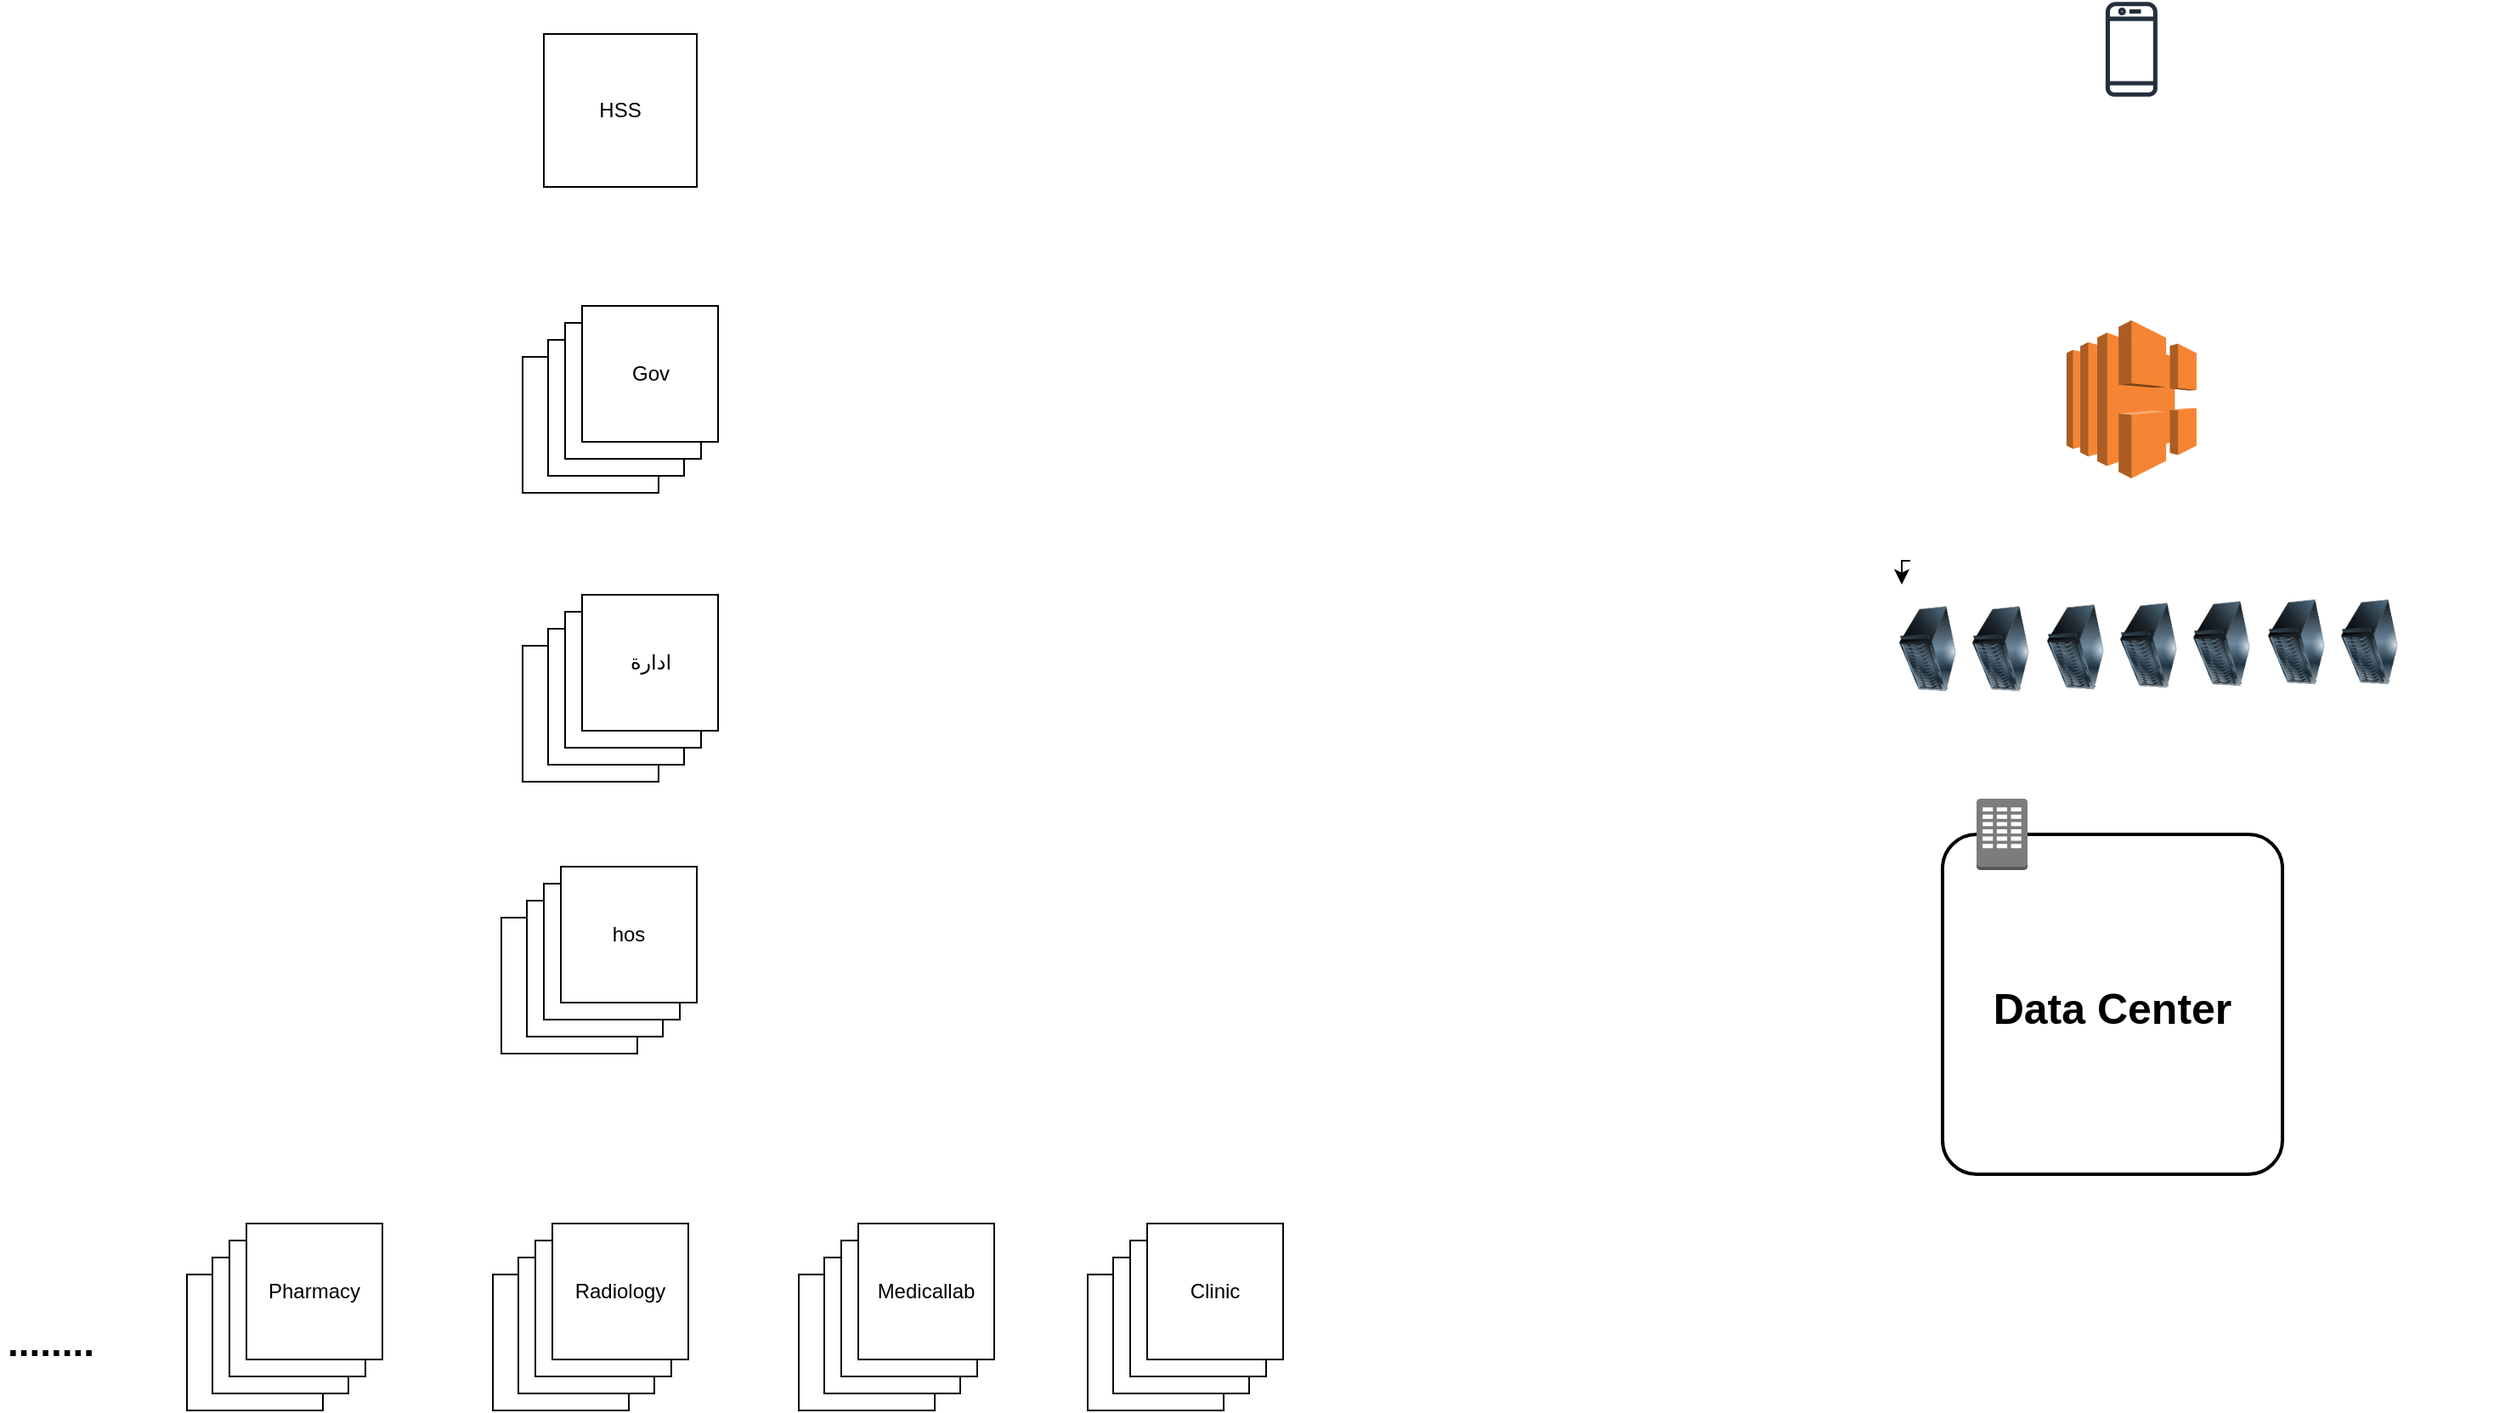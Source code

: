 <mxfile version="27.0.2">
  <diagram name="Page-1" id="revTOfrSgZGtpF-NmR1D">
    <mxGraphModel dx="2143" dy="943" grid="1" gridSize="10" guides="1" tooltips="1" connect="1" arrows="1" fold="1" page="1" pageScale="1" pageWidth="850" pageHeight="1100" math="0" shadow="0">
      <root>
        <mxCell id="0" />
        <mxCell id="1" parent="0" />
        <mxCell id="c4QqeqhwxBCpKI62nwar-6" value="" style="group" vertex="1" connectable="0" parent="1">
          <mxGeometry x="387.5" y="270" width="115" height="110" as="geometry" />
        </mxCell>
        <mxCell id="c4QqeqhwxBCpKI62nwar-1" value="" style="whiteSpace=wrap;html=1;aspect=fixed;" vertex="1" parent="c4QqeqhwxBCpKI62nwar-6">
          <mxGeometry y="30" width="80" height="80" as="geometry" />
        </mxCell>
        <mxCell id="c4QqeqhwxBCpKI62nwar-2" value="" style="whiteSpace=wrap;html=1;aspect=fixed;" vertex="1" parent="c4QqeqhwxBCpKI62nwar-6">
          <mxGeometry x="15" y="20" width="80" height="80" as="geometry" />
        </mxCell>
        <mxCell id="c4QqeqhwxBCpKI62nwar-3" value="" style="whiteSpace=wrap;html=1;aspect=fixed;" vertex="1" parent="c4QqeqhwxBCpKI62nwar-6">
          <mxGeometry x="25" y="10" width="80" height="80" as="geometry" />
        </mxCell>
        <mxCell id="c4QqeqhwxBCpKI62nwar-5" value="Gov" style="whiteSpace=wrap;html=1;aspect=fixed;" vertex="1" parent="c4QqeqhwxBCpKI62nwar-6">
          <mxGeometry x="35" width="80" height="80" as="geometry" />
        </mxCell>
        <mxCell id="c4QqeqhwxBCpKI62nwar-12" value="" style="group;rotation=0;" vertex="1" connectable="0" parent="1">
          <mxGeometry x="1210" y="560" width="340" height="340" as="geometry" />
        </mxCell>
        <mxCell id="c4QqeqhwxBCpKI62nwar-9" value="Data Center" style="rounded=1;arcSize=10;dashed=0;fillColor=none;gradientColor=none;strokeWidth=2;fontStyle=1;fontSize=25;rotation=0;" vertex="1" parent="c4QqeqhwxBCpKI62nwar-12">
          <mxGeometry x="13" y="21" width="200" height="200" as="geometry" />
        </mxCell>
        <mxCell id="c4QqeqhwxBCpKI62nwar-10" value="" style="dashed=0;html=1;shape=mxgraph.aws3.corporate_data_center;fillColor=#7D7C7C;gradientColor=none;dashed=0;rotation=0;" vertex="1" parent="c4QqeqhwxBCpKI62nwar-12">
          <mxGeometry x="33" width="30" height="42" as="geometry" />
        </mxCell>
        <mxCell id="c4QqeqhwxBCpKI62nwar-25" style="edgeStyle=orthogonalEdgeStyle;rounded=0;orthogonalLoop=1;jettySize=auto;html=1;exitX=1;exitY=0;exitDx=0;exitDy=0;entryX=0.989;entryY=0.071;entryDx=0;entryDy=0;entryPerimeter=0;" edge="1" parent="c4QqeqhwxBCpKI62nwar-12">
          <mxGeometry relative="1" as="geometry">
            <mxPoint x="-6" y="-140" as="sourcePoint" />
            <mxPoint x="-11" y="-126" as="targetPoint" />
          </mxGeometry>
        </mxCell>
        <mxCell id="c4QqeqhwxBCpKI62nwar-13" value="" style="outlineConnect=0;dashed=0;verticalLabelPosition=bottom;verticalAlign=top;align=center;html=1;shape=mxgraph.aws3.elastic_load_balancing;fillColor=#F58534;gradientColor=none;" vertex="1" parent="1">
          <mxGeometry x="1295.95" y="278.5" width="76.5" height="93" as="geometry" />
        </mxCell>
        <mxCell id="c4QqeqhwxBCpKI62nwar-26" value="HSS" style="whiteSpace=wrap;html=1;aspect=fixed;" vertex="1" parent="1">
          <mxGeometry x="400" y="110" width="90" height="90" as="geometry" />
        </mxCell>
        <mxCell id="c4QqeqhwxBCpKI62nwar-27" value="" style="sketch=0;outlineConnect=0;fontColor=#232F3E;gradientColor=none;fillColor=#232F3D;strokeColor=none;dashed=0;verticalLabelPosition=bottom;verticalAlign=top;align=center;html=1;fontSize=12;fontStyle=0;aspect=fixed;pointerEvents=1;shape=mxgraph.aws4.mobile_client;" vertex="1" parent="1">
          <mxGeometry x="1318.95" y="90" width="30.49" height="58" as="geometry" />
        </mxCell>
        <mxCell id="c4QqeqhwxBCpKI62nwar-28" value="" style="group" vertex="1" connectable="0" parent="1">
          <mxGeometry x="387.5" y="440" width="115" height="110" as="geometry" />
        </mxCell>
        <mxCell id="c4QqeqhwxBCpKI62nwar-29" value="" style="whiteSpace=wrap;html=1;aspect=fixed;" vertex="1" parent="c4QqeqhwxBCpKI62nwar-28">
          <mxGeometry y="30" width="80" height="80" as="geometry" />
        </mxCell>
        <mxCell id="c4QqeqhwxBCpKI62nwar-30" value="" style="whiteSpace=wrap;html=1;aspect=fixed;" vertex="1" parent="c4QqeqhwxBCpKI62nwar-28">
          <mxGeometry x="15" y="20" width="80" height="80" as="geometry" />
        </mxCell>
        <mxCell id="c4QqeqhwxBCpKI62nwar-31" value="" style="whiteSpace=wrap;html=1;aspect=fixed;" vertex="1" parent="c4QqeqhwxBCpKI62nwar-28">
          <mxGeometry x="25" y="10" width="80" height="80" as="geometry" />
        </mxCell>
        <mxCell id="c4QqeqhwxBCpKI62nwar-32" value="ادارة" style="whiteSpace=wrap;html=1;aspect=fixed;" vertex="1" parent="c4QqeqhwxBCpKI62nwar-28">
          <mxGeometry x="35" width="80" height="80" as="geometry" />
        </mxCell>
        <mxCell id="c4QqeqhwxBCpKI62nwar-33" value="" style="group" vertex="1" connectable="0" parent="1">
          <mxGeometry x="375" y="600" width="115" height="110" as="geometry" />
        </mxCell>
        <mxCell id="c4QqeqhwxBCpKI62nwar-34" value="" style="whiteSpace=wrap;html=1;aspect=fixed;" vertex="1" parent="c4QqeqhwxBCpKI62nwar-33">
          <mxGeometry y="30" width="80" height="80" as="geometry" />
        </mxCell>
        <mxCell id="c4QqeqhwxBCpKI62nwar-35" value="" style="whiteSpace=wrap;html=1;aspect=fixed;" vertex="1" parent="c4QqeqhwxBCpKI62nwar-33">
          <mxGeometry x="15" y="20" width="80" height="80" as="geometry" />
        </mxCell>
        <mxCell id="c4QqeqhwxBCpKI62nwar-36" value="" style="whiteSpace=wrap;html=1;aspect=fixed;" vertex="1" parent="c4QqeqhwxBCpKI62nwar-33">
          <mxGeometry x="25" y="10" width="80" height="80" as="geometry" />
        </mxCell>
        <mxCell id="c4QqeqhwxBCpKI62nwar-37" value="hos" style="whiteSpace=wrap;html=1;aspect=fixed;" vertex="1" parent="c4QqeqhwxBCpKI62nwar-33">
          <mxGeometry x="35" width="80" height="80" as="geometry" />
        </mxCell>
        <mxCell id="c4QqeqhwxBCpKI62nwar-38" value="" style="group" vertex="1" connectable="0" parent="1">
          <mxGeometry x="370" y="810" width="115" height="110" as="geometry" />
        </mxCell>
        <mxCell id="c4QqeqhwxBCpKI62nwar-39" value="" style="whiteSpace=wrap;html=1;aspect=fixed;" vertex="1" parent="c4QqeqhwxBCpKI62nwar-38">
          <mxGeometry y="30" width="80" height="80" as="geometry" />
        </mxCell>
        <mxCell id="c4QqeqhwxBCpKI62nwar-40" value="" style="whiteSpace=wrap;html=1;aspect=fixed;" vertex="1" parent="c4QqeqhwxBCpKI62nwar-38">
          <mxGeometry x="15" y="20" width="80" height="80" as="geometry" />
        </mxCell>
        <mxCell id="c4QqeqhwxBCpKI62nwar-41" value="" style="whiteSpace=wrap;html=1;aspect=fixed;" vertex="1" parent="c4QqeqhwxBCpKI62nwar-38">
          <mxGeometry x="25" y="10" width="80" height="80" as="geometry" />
        </mxCell>
        <mxCell id="c4QqeqhwxBCpKI62nwar-42" value="Radiology" style="whiteSpace=wrap;html=1;aspect=fixed;" vertex="1" parent="c4QqeqhwxBCpKI62nwar-38">
          <mxGeometry x="35" width="80" height="80" as="geometry" />
        </mxCell>
        <mxCell id="c4QqeqhwxBCpKI62nwar-43" value="" style="group" vertex="1" connectable="0" parent="1">
          <mxGeometry x="550" y="810" width="115" height="110" as="geometry" />
        </mxCell>
        <mxCell id="c4QqeqhwxBCpKI62nwar-44" value="" style="whiteSpace=wrap;html=1;aspect=fixed;" vertex="1" parent="c4QqeqhwxBCpKI62nwar-43">
          <mxGeometry y="30" width="80" height="80" as="geometry" />
        </mxCell>
        <mxCell id="c4QqeqhwxBCpKI62nwar-45" value="" style="whiteSpace=wrap;html=1;aspect=fixed;" vertex="1" parent="c4QqeqhwxBCpKI62nwar-43">
          <mxGeometry x="15" y="20" width="80" height="80" as="geometry" />
        </mxCell>
        <mxCell id="c4QqeqhwxBCpKI62nwar-46" value="" style="whiteSpace=wrap;html=1;aspect=fixed;" vertex="1" parent="c4QqeqhwxBCpKI62nwar-43">
          <mxGeometry x="25" y="10" width="80" height="80" as="geometry" />
        </mxCell>
        <mxCell id="c4QqeqhwxBCpKI62nwar-47" value="Medicallab" style="whiteSpace=wrap;html=1;aspect=fixed;" vertex="1" parent="c4QqeqhwxBCpKI62nwar-43">
          <mxGeometry x="35" width="80" height="80" as="geometry" />
        </mxCell>
        <mxCell id="c4QqeqhwxBCpKI62nwar-48" value="" style="group" vertex="1" connectable="0" parent="1">
          <mxGeometry x="190" y="810" width="115" height="110" as="geometry" />
        </mxCell>
        <mxCell id="c4QqeqhwxBCpKI62nwar-49" value="" style="whiteSpace=wrap;html=1;aspect=fixed;" vertex="1" parent="c4QqeqhwxBCpKI62nwar-48">
          <mxGeometry y="30" width="80" height="80" as="geometry" />
        </mxCell>
        <mxCell id="c4QqeqhwxBCpKI62nwar-50" value="" style="whiteSpace=wrap;html=1;aspect=fixed;" vertex="1" parent="c4QqeqhwxBCpKI62nwar-48">
          <mxGeometry x="15" y="20" width="80" height="80" as="geometry" />
        </mxCell>
        <mxCell id="c4QqeqhwxBCpKI62nwar-51" value="" style="whiteSpace=wrap;html=1;aspect=fixed;" vertex="1" parent="c4QqeqhwxBCpKI62nwar-48">
          <mxGeometry x="25" y="10" width="80" height="80" as="geometry" />
        </mxCell>
        <mxCell id="c4QqeqhwxBCpKI62nwar-52" value="Pharmacy" style="whiteSpace=wrap;html=1;aspect=fixed;" vertex="1" parent="c4QqeqhwxBCpKI62nwar-48">
          <mxGeometry x="35" width="80" height="80" as="geometry" />
        </mxCell>
        <mxCell id="c4QqeqhwxBCpKI62nwar-53" value="" style="group" vertex="1" connectable="0" parent="1">
          <mxGeometry x="720" y="810" width="115" height="110" as="geometry" />
        </mxCell>
        <mxCell id="c4QqeqhwxBCpKI62nwar-54" value="" style="whiteSpace=wrap;html=1;aspect=fixed;" vertex="1" parent="c4QqeqhwxBCpKI62nwar-53">
          <mxGeometry y="30" width="80" height="80" as="geometry" />
        </mxCell>
        <mxCell id="c4QqeqhwxBCpKI62nwar-55" value="" style="whiteSpace=wrap;html=1;aspect=fixed;" vertex="1" parent="c4QqeqhwxBCpKI62nwar-53">
          <mxGeometry x="15" y="20" width="80" height="80" as="geometry" />
        </mxCell>
        <mxCell id="c4QqeqhwxBCpKI62nwar-56" value="" style="whiteSpace=wrap;html=1;aspect=fixed;" vertex="1" parent="c4QqeqhwxBCpKI62nwar-53">
          <mxGeometry x="25" y="10" width="80" height="80" as="geometry" />
        </mxCell>
        <mxCell id="c4QqeqhwxBCpKI62nwar-57" value="Clinic" style="whiteSpace=wrap;html=1;aspect=fixed;" vertex="1" parent="c4QqeqhwxBCpKI62nwar-53">
          <mxGeometry x="35" width="80" height="80" as="geometry" />
        </mxCell>
        <mxCell id="c4QqeqhwxBCpKI62nwar-68" value="&lt;b&gt;&lt;font style=&quot;font-size: 23px;&quot;&gt;........&lt;/font&gt;&lt;/b&gt;" style="text;html=1;align=center;verticalAlign=middle;whiteSpace=wrap;rounded=0;" vertex="1" parent="1">
          <mxGeometry x="80" y="865" width="60" height="30" as="geometry" />
        </mxCell>
        <mxCell id="c4QqeqhwxBCpKI62nwar-69" value="" style="group;rotation=89;" vertex="1" connectable="0" parent="1">
          <mxGeometry x="1319.2" y="320" width="50" height="300" as="geometry" />
        </mxCell>
        <mxCell id="c4QqeqhwxBCpKI62nwar-15" value="" style="image;html=1;image=img/lib/clip_art/computers/Server_128x128.png;flipH=0;rotation=89;" vertex="1" parent="c4QqeqhwxBCpKI62nwar-69">
          <mxGeometry x="130" y="128" width="50" height="40" as="geometry" />
        </mxCell>
        <mxCell id="c4QqeqhwxBCpKI62nwar-16" value="" style="image;html=1;image=img/lib/clip_art/computers/Server_128x128.png;flipH=0;rotation=89;" vertex="1" parent="c4QqeqhwxBCpKI62nwar-69">
          <mxGeometry x="87" y="128" width="50" height="40" as="geometry" />
        </mxCell>
        <mxCell id="c4QqeqhwxBCpKI62nwar-18" value="" style="image;html=1;image=img/lib/clip_art/computers/Server_128x128.png;flipH=0;rotation=89;" vertex="1" parent="c4QqeqhwxBCpKI62nwar-69">
          <mxGeometry x="-130" y="132" width="50" height="40" as="geometry" />
        </mxCell>
        <mxCell id="c4QqeqhwxBCpKI62nwar-19" value="" style="image;html=1;image=img/lib/clip_art/computers/Server_128x128.png;flipH=0;rotation=89;" vertex="1" parent="c4QqeqhwxBCpKI62nwar-69">
          <mxGeometry x="43" y="129" width="50" height="40" as="geometry" />
        </mxCell>
        <mxCell id="c4QqeqhwxBCpKI62nwar-20" value="" style="image;html=1;image=img/lib/clip_art/computers/Server_128x128.png;flipH=0;rotation=89;" vertex="1" parent="c4QqeqhwxBCpKI62nwar-69">
          <mxGeometry y="130" width="50" height="40" as="geometry" />
        </mxCell>
        <mxCell id="c4QqeqhwxBCpKI62nwar-21" value="" style="image;html=1;image=img/lib/clip_art/computers/Server_128x128.png;flipH=0;rotation=89;" vertex="1" parent="c4QqeqhwxBCpKI62nwar-69">
          <mxGeometry x="-43" y="131" width="50" height="40" as="geometry" />
        </mxCell>
        <mxCell id="c4QqeqhwxBCpKI62nwar-22" value="" style="image;html=1;image=img/lib/clip_art/computers/Server_128x128.png;flipH=0;rotation=89;" vertex="1" parent="c4QqeqhwxBCpKI62nwar-69">
          <mxGeometry x="-87" y="132" width="50" height="40" as="geometry" />
        </mxCell>
      </root>
    </mxGraphModel>
  </diagram>
</mxfile>
